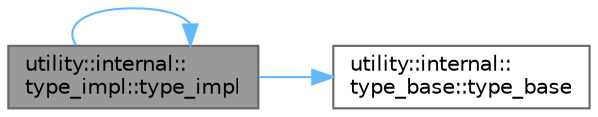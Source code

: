 digraph "utility::internal::type_impl::type_impl"
{
 // LATEX_PDF_SIZE
  bgcolor="transparent";
  edge [fontname=Helvetica,fontsize=10,labelfontname=Helvetica,labelfontsize=10];
  node [fontname=Helvetica,fontsize=10,shape=box,height=0.2,width=0.4];
  rankdir="LR";
  Node1 [id="Node000001",label="utility::internal::\ltype_impl::type_impl",height=0.2,width=0.4,color="gray40", fillcolor="grey60", style="filled", fontcolor="black",tooltip=" "];
  Node1 -> Node2 [id="edge3_Node000001_Node000002",color="steelblue1",style="solid",tooltip=" "];
  Node2 [id="Node000002",label="utility::internal::\ltype_base::type_base",height=0.2,width=0.4,color="grey40", fillcolor="white", style="filled",URL="$classutility_1_1internal_1_1type__base.html#add108447c7b1095f886ed2f685b67497",tooltip=" "];
  Node1 -> Node1 [id="edge4_Node000001_Node000001",color="steelblue1",style="solid",tooltip=" "];
}
